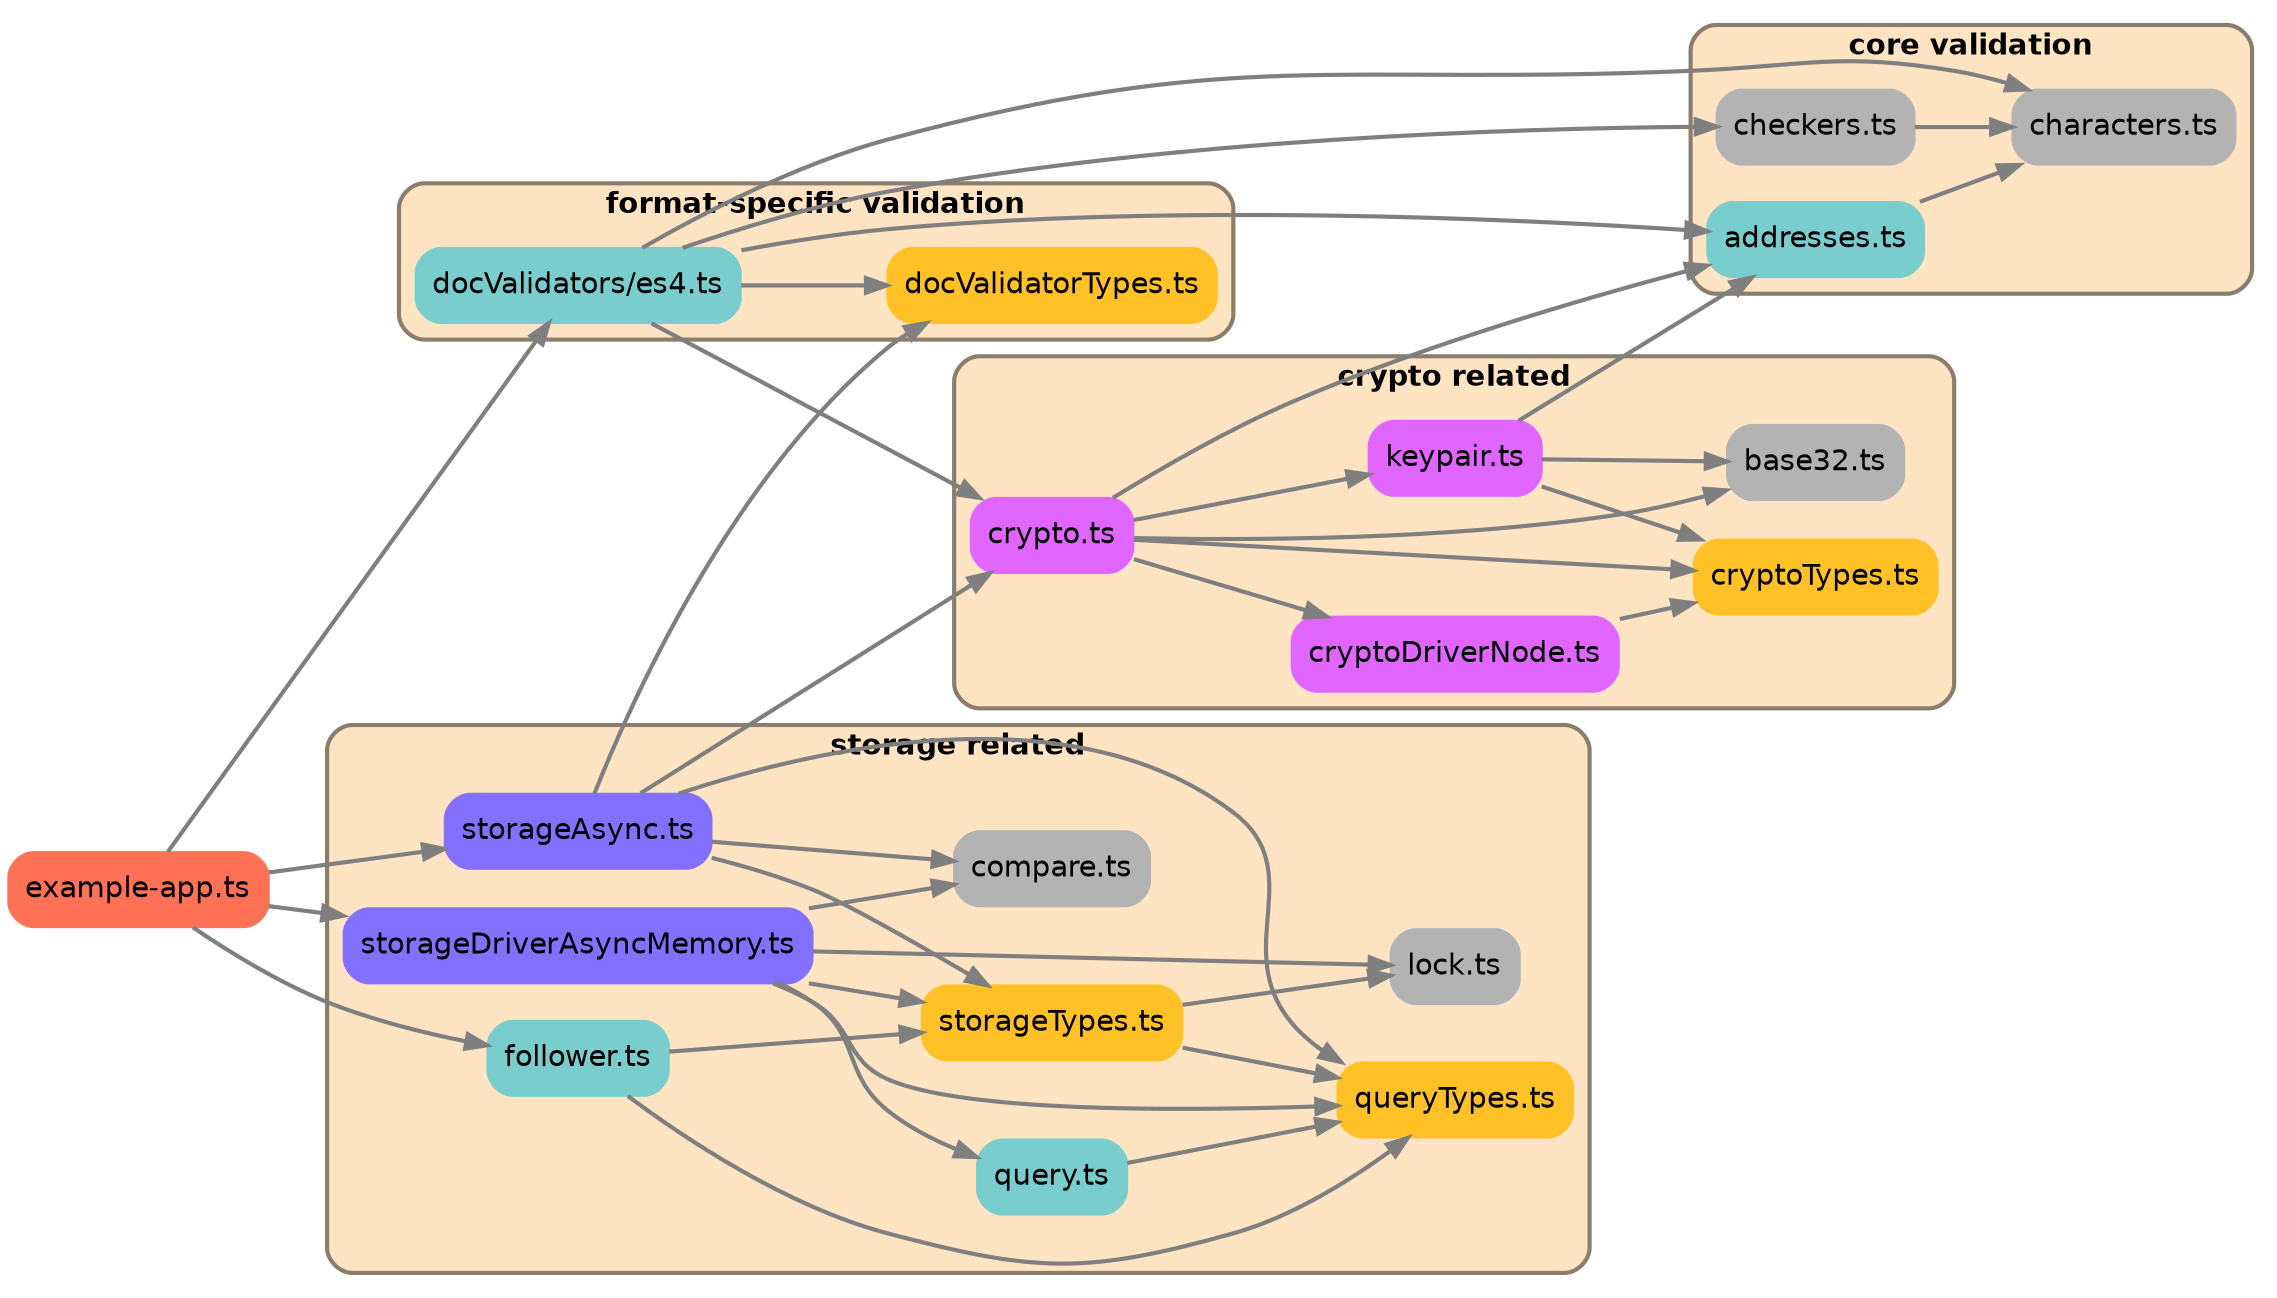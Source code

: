 
digraph G {
    //splines=line;
    //splines=polyline;
    splines=true;
    rankdir=LR;
    newrank=true;
    compound=true;
    graph [fontname = "helvetica"];  // dpi=72
    node [fontname = "helvetica"];
    edge [fontname = "helvetica"];
    
    // files in their folder clusters
    "src/example-app.ts" [label="example-app.ts", shape=rectangle; style="rounded,filled"; color=coral1];
    subgraph cluster0247397276 {
        label=<<b>crypto related</b>>;
        style="rounded,filled";
        fillcolor=bisque;
        color=bisque4;
        penwidth=2;
        "src/base32.ts" [label="base32.ts", shape=rectangle; style="rounded,filled"; color=gray70];
        "src/crypto/crypto.ts" [label="crypto.ts", shape=rectangle; style="rounded,filled"; color=mediumorchid1];
        "src/crypto/cryptoDriverNode.ts" [label="cryptoDriverNode.ts", shape=rectangle; style="rounded,filled"; color=mediumorchid1];
        "src/crypto/keypair.ts" [label="keypair.ts", shape=rectangle; style="rounded,filled"; color=mediumorchid1];
        "src/types/cryptoTypes.ts" [label="cryptoTypes.ts", shape=rectangle; style="rounded,filled"; color=goldenrod1];
    }
    subgraph cluster2475934872 {
        label=<<b>core validation</b>>;
        style="rounded,filled";
        fillcolor=bisque;
        color=bisque4;
        penwidth=2;
        "src/coreValidators/addresses.ts" [label="addresses.ts", shape=rectangle; style="rounded,filled"; color=darkslategray3];
        "src/coreValidators/characters.ts" [label="characters.ts", shape=rectangle; style="rounded,filled"; color=gray70];
        "src/coreValidators/checkers.ts" [label="checkers.ts", shape=rectangle; style="rounded,filled"; color=gray70];
    }
    subgraph cluster9837439797 {
        label=<<b>format-specific validation</b>>;
        style="rounded,filled";
        fillcolor=bisque;
        color=bisque4;
        penwidth=2;
        "src/types/docValidatorTypes.ts" [label="docValidatorTypes.ts", shape=rectangle; style="rounded,filled"; color=goldenrod1];
        "src/docValidators/es4.ts" [label="docValidators/es4.ts", shape=rectangle; style="rounded,filled"; color=darkslategray3];
    }
    subgraph cluster5570178276 {
        label=<<b>storage related</b>>;
        style="rounded,filled";
        fillcolor=bisque;
        color=bisque4;
        penwidth=2;
        "src/follower.ts" [label="follower.ts", shape=rectangle; style="rounded,filled"; color=darkslategray3];
        "src/lock.ts" [label="lock.ts", shape=rectangle; style="rounded,filled"; color=gray70];
        "src/query.ts" [label="query.ts", shape=rectangle; style="rounded,filled"; color=darkslategray3];
        "src/storage/storageAsync.ts" [label="storageAsync.ts", shape=rectangle; style="rounded,filled"; color=lightslateblue];
        "src/storage/storageDriverAsyncMemory.ts" [label="storageDriverAsyncMemory.ts", shape=rectangle; style="rounded,filled"; color=lightslateblue];
        "src/types/queryTypes.ts" [label="queryTypes.ts", shape=rectangle; style="rounded,filled"; color=goldenrod1];
        "src/types/storageTypes.ts" [label="storageTypes.ts", shape=rectangle; style="rounded,filled"; color=goldenrod1];
        "src/util/compare.ts" [label="compare.ts", shape=rectangle; style="rounded,filled"; color=gray70];
    }

    // edges between files
    "src/coreValidators/checkers.ts" -> "src/coreValidators/characters.ts" [penwidth=2; color=gray50];
    "src/crypto/crypto.ts" -> "src/crypto/cryptoDriverNode.ts" [penwidth=2; color=gray50];
    "src/crypto/crypto.ts" -> "src/types/cryptoTypes.ts" [penwidth=2; color=gray50];
    "src/crypto/crypto.ts" -> "src/base32.ts" [penwidth=2; color=gray50];
    "src/crypto/crypto.ts" -> "src/crypto/keypair.ts" [penwidth=2; color=gray50];
    "src/crypto/crypto.ts" -> "src/coreValidators/addresses.ts" [penwidth=2; color=gray50];
    "src/coreValidators/addresses.ts" -> "src/coreValidators/characters.ts" [penwidth=2; color=gray50];
    "src/crypto/cryptoDriverNode.ts" -> "src/types/cryptoTypes.ts" [penwidth=2; color=gray50];
    "src/crypto/keypair.ts" -> "src/base32.ts" [penwidth=2; color=gray50];
    "src/crypto/keypair.ts" -> "src/types/cryptoTypes.ts" [penwidth=2; color=gray50];
    "src/crypto/keypair.ts" -> "src/coreValidators/addresses.ts" [penwidth=2; color=gray50];
    "src/docValidators/es4.ts" -> "src/types/docValidatorTypes.ts" [penwidth=2; color=gray50];
    "src/docValidators/es4.ts" -> "src/coreValidators/characters.ts" [penwidth=2; color=gray50];
    "src/docValidators/es4.ts" -> "src/coreValidators/checkers.ts" [penwidth=2; color=gray50];
    "src/docValidators/es4.ts" -> "src/coreValidators/addresses.ts" [penwidth=2; color=gray50];
    "src/docValidators/es4.ts" -> "src/crypto/crypto.ts" [penwidth=2; color=gray50];
    "src/example-app.ts" -> "src/docValidators/es4.ts" [penwidth=2; color=gray50];
    "src/example-app.ts" -> "src/storage/storageDriverAsyncMemory.ts" [penwidth=2; color=gray50];
    "src/example-app.ts" -> "src/storage/storageAsync.ts" [penwidth=2; color=gray50];
    "src/example-app.ts" -> "src/follower.ts" [penwidth=2; color=gray50];
    "src/follower.ts" -> "src/types/queryTypes.ts" [penwidth=2; color=gray50];
    "src/follower.ts" -> "src/types/storageTypes.ts" [penwidth=2; color=gray50];
    "src/query.ts" -> "src/types/queryTypes.ts" [penwidth=2; color=gray50];
    "src/storage/storageAsync.ts" -> "src/types/queryTypes.ts" [penwidth=2; color=gray50];
    "src/storage/storageAsync.ts" -> "src/types/storageTypes.ts" [penwidth=2; color=gray50];
    "src/storage/storageAsync.ts" -> "src/types/docValidatorTypes.ts" [penwidth=2; color=gray50];
    "src/storage/storageAsync.ts" -> "src/util/compare.ts" [penwidth=2; color=gray50];
    "src/storage/storageAsync.ts" -> "src/crypto/crypto.ts" [penwidth=2; color=gray50];
    "src/storage/storageDriverAsyncMemory.ts" -> "src/types/queryTypes.ts" [penwidth=2; color=gray50];
    "src/storage/storageDriverAsyncMemory.ts" -> "src/types/storageTypes.ts" [penwidth=2; color=gray50];
    "src/storage/storageDriverAsyncMemory.ts" -> "src/util/compare.ts" [penwidth=2; color=gray50];
    "src/storage/storageDriverAsyncMemory.ts" -> "src/query.ts" [penwidth=2; color=gray50];
    "src/storage/storageDriverAsyncMemory.ts" -> "src/lock.ts" [penwidth=2; color=gray50];
    "src/types/storageTypes.ts" -> "src/types/queryTypes.ts" [penwidth=2; color=gray50];
    "src/types/storageTypes.ts" -> "src/lock.ts" [penwidth=2; color=gray50];

}
